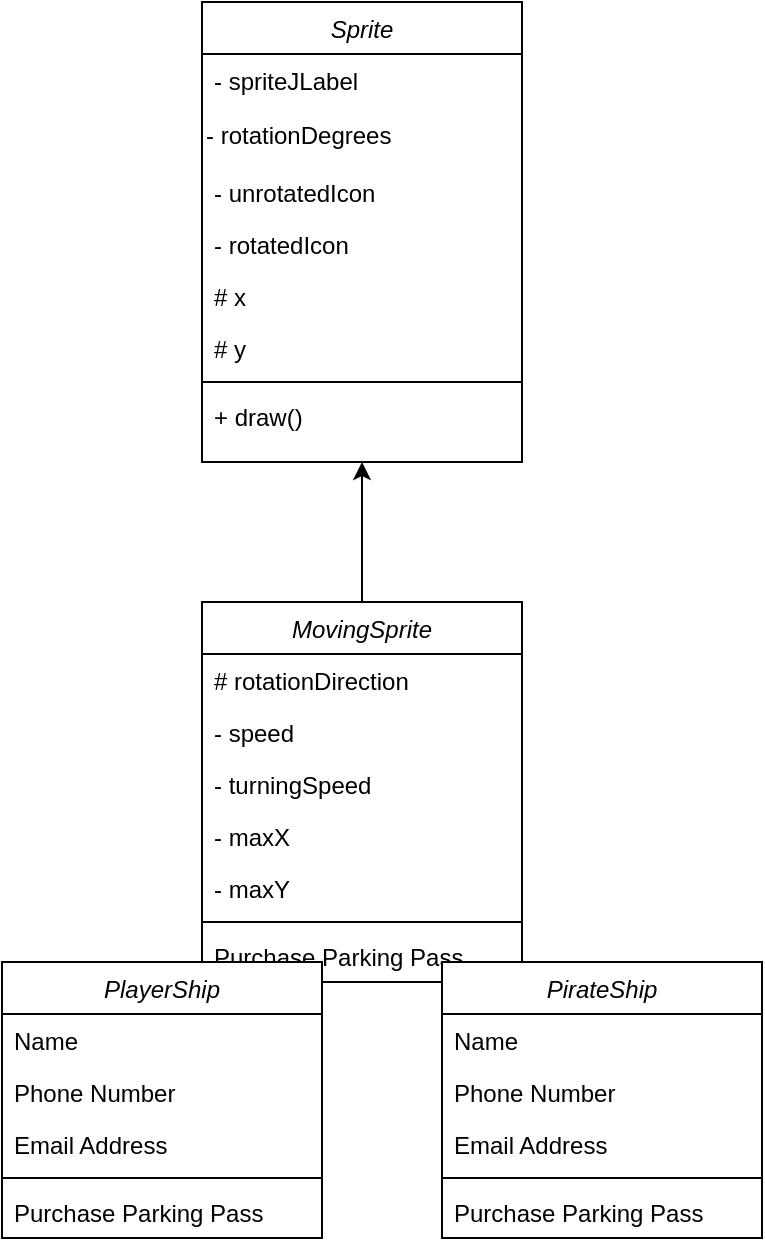 <mxfile version="21.0.2" type="device"><diagram id="C5RBs43oDa-KdzZeNtuy" name="Page-1"><mxGraphModel dx="512" dy="216" grid="1" gridSize="10" guides="1" tooltips="1" connect="1" arrows="1" fold="1" page="1" pageScale="1" pageWidth="827" pageHeight="1169" math="0" shadow="0"><root><mxCell id="WIyWlLk6GJQsqaUBKTNV-0"/><mxCell id="WIyWlLk6GJQsqaUBKTNV-1" parent="WIyWlLk6GJQsqaUBKTNV-0"/><mxCell id="zkfFHV4jXpPFQw0GAbJ--0" value="Sprite" style="swimlane;fontStyle=2;align=center;verticalAlign=top;childLayout=stackLayout;horizontal=1;startSize=26;horizontalStack=0;resizeParent=1;resizeLast=0;collapsible=1;marginBottom=0;rounded=0;shadow=0;strokeWidth=1;" parent="WIyWlLk6GJQsqaUBKTNV-1" vertex="1"><mxGeometry x="220" y="20" width="160" height="230" as="geometry"><mxRectangle x="230" y="140" width="160" height="26" as="alternateBounds"/></mxGeometry></mxCell><mxCell id="zkfFHV4jXpPFQw0GAbJ--1" value="- spriteJLabel" style="text;align=left;verticalAlign=top;spacingLeft=4;spacingRight=4;overflow=hidden;rotatable=0;points=[[0,0.5],[1,0.5]];portConstraint=eastwest;" parent="zkfFHV4jXpPFQw0GAbJ--0" vertex="1"><mxGeometry y="26" width="160" height="26" as="geometry"/></mxCell><mxCell id="xiziyJAt46Q_Awhkw79N-20" value="- rotationDegrees" style="text;html=1;strokeColor=none;fillColor=none;align=left;verticalAlign=middle;whiteSpace=wrap;rounded=0;" vertex="1" parent="zkfFHV4jXpPFQw0GAbJ--0"><mxGeometry y="52" width="160" height="30" as="geometry"/></mxCell><mxCell id="xiziyJAt46Q_Awhkw79N-19" value="- unrotatedIcon" style="text;align=left;verticalAlign=top;spacingLeft=4;spacingRight=4;overflow=hidden;rotatable=0;points=[[0,0.5],[1,0.5]];portConstraint=eastwest;" vertex="1" parent="zkfFHV4jXpPFQw0GAbJ--0"><mxGeometry y="82" width="160" height="26" as="geometry"/></mxCell><mxCell id="xiziyJAt46Q_Awhkw79N-21" value="- rotatedIcon" style="text;align=left;verticalAlign=top;spacingLeft=4;spacingRight=4;overflow=hidden;rotatable=0;points=[[0,0.5],[1,0.5]];portConstraint=eastwest;" vertex="1" parent="zkfFHV4jXpPFQw0GAbJ--0"><mxGeometry y="108" width="160" height="26" as="geometry"/></mxCell><mxCell id="xiziyJAt46Q_Awhkw79N-23" value="# x" style="text;align=left;verticalAlign=top;spacingLeft=4;spacingRight=4;overflow=hidden;rotatable=0;points=[[0,0.5],[1,0.5]];portConstraint=eastwest;" vertex="1" parent="zkfFHV4jXpPFQw0GAbJ--0"><mxGeometry y="134" width="160" height="26" as="geometry"/></mxCell><mxCell id="xiziyJAt46Q_Awhkw79N-22" value="# y" style="text;align=left;verticalAlign=top;spacingLeft=4;spacingRight=4;overflow=hidden;rotatable=0;points=[[0,0.5],[1,0.5]];portConstraint=eastwest;" vertex="1" parent="zkfFHV4jXpPFQw0GAbJ--0"><mxGeometry y="160" width="160" height="26" as="geometry"/></mxCell><mxCell id="zkfFHV4jXpPFQw0GAbJ--4" value="" style="line;html=1;strokeWidth=1;align=left;verticalAlign=middle;spacingTop=-1;spacingLeft=3;spacingRight=3;rotatable=0;labelPosition=right;points=[];portConstraint=eastwest;" parent="zkfFHV4jXpPFQw0GAbJ--0" vertex="1"><mxGeometry y="186" width="160" height="8" as="geometry"/></mxCell><mxCell id="zkfFHV4jXpPFQw0GAbJ--5" value="+ draw()" style="text;align=left;verticalAlign=top;spacingLeft=4;spacingRight=4;overflow=hidden;rotatable=0;points=[[0,0.5],[1,0.5]];portConstraint=eastwest;" parent="zkfFHV4jXpPFQw0GAbJ--0" vertex="1"><mxGeometry y="194" width="160" height="26" as="geometry"/></mxCell><mxCell id="xiziyJAt46Q_Awhkw79N-27" style="edgeStyle=orthogonalEdgeStyle;rounded=0;orthogonalLoop=1;jettySize=auto;html=1;exitX=0.5;exitY=0;exitDx=0;exitDy=0;entryX=0.5;entryY=1;entryDx=0;entryDy=0;" edge="1" parent="WIyWlLk6GJQsqaUBKTNV-1" source="xiziyJAt46Q_Awhkw79N-1" target="zkfFHV4jXpPFQw0GAbJ--0"><mxGeometry relative="1" as="geometry"/></mxCell><mxCell id="xiziyJAt46Q_Awhkw79N-1" value="MovingSprite" style="swimlane;fontStyle=2;align=center;verticalAlign=top;childLayout=stackLayout;horizontal=1;startSize=26;horizontalStack=0;resizeParent=1;resizeLast=0;collapsible=1;marginBottom=0;rounded=0;shadow=0;strokeWidth=1;" vertex="1" parent="WIyWlLk6GJQsqaUBKTNV-1"><mxGeometry x="220" y="320" width="160" height="190" as="geometry"><mxRectangle x="230" y="140" width="160" height="26" as="alternateBounds"/></mxGeometry></mxCell><mxCell id="xiziyJAt46Q_Awhkw79N-2" value="# rotationDirection&#xA;" style="text;align=left;verticalAlign=top;spacingLeft=4;spacingRight=4;overflow=hidden;rotatable=0;points=[[0,0.5],[1,0.5]];portConstraint=eastwest;" vertex="1" parent="xiziyJAt46Q_Awhkw79N-1"><mxGeometry y="26" width="160" height="26" as="geometry"/></mxCell><mxCell id="xiziyJAt46Q_Awhkw79N-3" value="- speed" style="text;align=left;verticalAlign=top;spacingLeft=4;spacingRight=4;overflow=hidden;rotatable=0;points=[[0,0.5],[1,0.5]];portConstraint=eastwest;rounded=0;shadow=0;html=0;" vertex="1" parent="xiziyJAt46Q_Awhkw79N-1"><mxGeometry y="52" width="160" height="26" as="geometry"/></mxCell><mxCell id="xiziyJAt46Q_Awhkw79N-28" value="- turningSpeed" style="text;align=left;verticalAlign=top;spacingLeft=4;spacingRight=4;overflow=hidden;rotatable=0;points=[[0,0.5],[1,0.5]];portConstraint=eastwest;rounded=0;shadow=0;html=0;" vertex="1" parent="xiziyJAt46Q_Awhkw79N-1"><mxGeometry y="78" width="160" height="26" as="geometry"/></mxCell><mxCell id="xiziyJAt46Q_Awhkw79N-31" value="- maxX" style="text;align=left;verticalAlign=top;spacingLeft=4;spacingRight=4;overflow=hidden;rotatable=0;points=[[0,0.5],[1,0.5]];portConstraint=eastwest;rounded=0;shadow=0;html=0;" vertex="1" parent="xiziyJAt46Q_Awhkw79N-1"><mxGeometry y="104" width="160" height="26" as="geometry"/></mxCell><mxCell id="xiziyJAt46Q_Awhkw79N-32" value="- maxY" style="text;align=left;verticalAlign=top;spacingLeft=4;spacingRight=4;overflow=hidden;rotatable=0;points=[[0,0.5],[1,0.5]];portConstraint=eastwest;rounded=0;shadow=0;html=0;" vertex="1" parent="xiziyJAt46Q_Awhkw79N-1"><mxGeometry y="130" width="160" height="26" as="geometry"/></mxCell><mxCell id="xiziyJAt46Q_Awhkw79N-5" value="" style="line;html=1;strokeWidth=1;align=left;verticalAlign=middle;spacingTop=-1;spacingLeft=3;spacingRight=3;rotatable=0;labelPosition=right;points=[];portConstraint=eastwest;" vertex="1" parent="xiziyJAt46Q_Awhkw79N-1"><mxGeometry y="156" width="160" height="8" as="geometry"/></mxCell><mxCell id="xiziyJAt46Q_Awhkw79N-6" value="Purchase Parking Pass" style="text;align=left;verticalAlign=top;spacingLeft=4;spacingRight=4;overflow=hidden;rotatable=0;points=[[0,0.5],[1,0.5]];portConstraint=eastwest;" vertex="1" parent="xiziyJAt46Q_Awhkw79N-1"><mxGeometry y="164" width="160" height="26" as="geometry"/></mxCell><mxCell id="xiziyJAt46Q_Awhkw79N-7" value="PlayerShip" style="swimlane;fontStyle=2;align=center;verticalAlign=top;childLayout=stackLayout;horizontal=1;startSize=26;horizontalStack=0;resizeParent=1;resizeLast=0;collapsible=1;marginBottom=0;rounded=0;shadow=0;strokeWidth=1;" vertex="1" parent="WIyWlLk6GJQsqaUBKTNV-1"><mxGeometry x="120" y="500" width="160" height="138" as="geometry"><mxRectangle x="230" y="140" width="160" height="26" as="alternateBounds"/></mxGeometry></mxCell><mxCell id="xiziyJAt46Q_Awhkw79N-8" value="Name" style="text;align=left;verticalAlign=top;spacingLeft=4;spacingRight=4;overflow=hidden;rotatable=0;points=[[0,0.5],[1,0.5]];portConstraint=eastwest;" vertex="1" parent="xiziyJAt46Q_Awhkw79N-7"><mxGeometry y="26" width="160" height="26" as="geometry"/></mxCell><mxCell id="xiziyJAt46Q_Awhkw79N-9" value="Phone Number" style="text;align=left;verticalAlign=top;spacingLeft=4;spacingRight=4;overflow=hidden;rotatable=0;points=[[0,0.5],[1,0.5]];portConstraint=eastwest;rounded=0;shadow=0;html=0;" vertex="1" parent="xiziyJAt46Q_Awhkw79N-7"><mxGeometry y="52" width="160" height="26" as="geometry"/></mxCell><mxCell id="xiziyJAt46Q_Awhkw79N-10" value="Email Address" style="text;align=left;verticalAlign=top;spacingLeft=4;spacingRight=4;overflow=hidden;rotatable=0;points=[[0,0.5],[1,0.5]];portConstraint=eastwest;rounded=0;shadow=0;html=0;" vertex="1" parent="xiziyJAt46Q_Awhkw79N-7"><mxGeometry y="78" width="160" height="26" as="geometry"/></mxCell><mxCell id="xiziyJAt46Q_Awhkw79N-11" value="" style="line;html=1;strokeWidth=1;align=left;verticalAlign=middle;spacingTop=-1;spacingLeft=3;spacingRight=3;rotatable=0;labelPosition=right;points=[];portConstraint=eastwest;" vertex="1" parent="xiziyJAt46Q_Awhkw79N-7"><mxGeometry y="104" width="160" height="8" as="geometry"/></mxCell><mxCell id="xiziyJAt46Q_Awhkw79N-12" value="Purchase Parking Pass" style="text;align=left;verticalAlign=top;spacingLeft=4;spacingRight=4;overflow=hidden;rotatable=0;points=[[0,0.5],[1,0.5]];portConstraint=eastwest;" vertex="1" parent="xiziyJAt46Q_Awhkw79N-7"><mxGeometry y="112" width="160" height="26" as="geometry"/></mxCell><mxCell id="xiziyJAt46Q_Awhkw79N-13" value="PirateShip" style="swimlane;fontStyle=2;align=center;verticalAlign=top;childLayout=stackLayout;horizontal=1;startSize=26;horizontalStack=0;resizeParent=1;resizeLast=0;collapsible=1;marginBottom=0;rounded=0;shadow=0;strokeWidth=1;" vertex="1" parent="WIyWlLk6GJQsqaUBKTNV-1"><mxGeometry x="340" y="500" width="160" height="138" as="geometry"><mxRectangle x="230" y="140" width="160" height="26" as="alternateBounds"/></mxGeometry></mxCell><mxCell id="xiziyJAt46Q_Awhkw79N-14" value="Name" style="text;align=left;verticalAlign=top;spacingLeft=4;spacingRight=4;overflow=hidden;rotatable=0;points=[[0,0.5],[1,0.5]];portConstraint=eastwest;" vertex="1" parent="xiziyJAt46Q_Awhkw79N-13"><mxGeometry y="26" width="160" height="26" as="geometry"/></mxCell><mxCell id="xiziyJAt46Q_Awhkw79N-15" value="Phone Number" style="text;align=left;verticalAlign=top;spacingLeft=4;spacingRight=4;overflow=hidden;rotatable=0;points=[[0,0.5],[1,0.5]];portConstraint=eastwest;rounded=0;shadow=0;html=0;" vertex="1" parent="xiziyJAt46Q_Awhkw79N-13"><mxGeometry y="52" width="160" height="26" as="geometry"/></mxCell><mxCell id="xiziyJAt46Q_Awhkw79N-16" value="Email Address" style="text;align=left;verticalAlign=top;spacingLeft=4;spacingRight=4;overflow=hidden;rotatable=0;points=[[0,0.5],[1,0.5]];portConstraint=eastwest;rounded=0;shadow=0;html=0;" vertex="1" parent="xiziyJAt46Q_Awhkw79N-13"><mxGeometry y="78" width="160" height="26" as="geometry"/></mxCell><mxCell id="xiziyJAt46Q_Awhkw79N-17" value="" style="line;html=1;strokeWidth=1;align=left;verticalAlign=middle;spacingTop=-1;spacingLeft=3;spacingRight=3;rotatable=0;labelPosition=right;points=[];portConstraint=eastwest;" vertex="1" parent="xiziyJAt46Q_Awhkw79N-13"><mxGeometry y="104" width="160" height="8" as="geometry"/></mxCell><mxCell id="xiziyJAt46Q_Awhkw79N-18" value="Purchase Parking Pass" style="text;align=left;verticalAlign=top;spacingLeft=4;spacingRight=4;overflow=hidden;rotatable=0;points=[[0,0.5],[1,0.5]];portConstraint=eastwest;" vertex="1" parent="xiziyJAt46Q_Awhkw79N-13"><mxGeometry y="112" width="160" height="26" as="geometry"/></mxCell></root></mxGraphModel></diagram></mxfile>